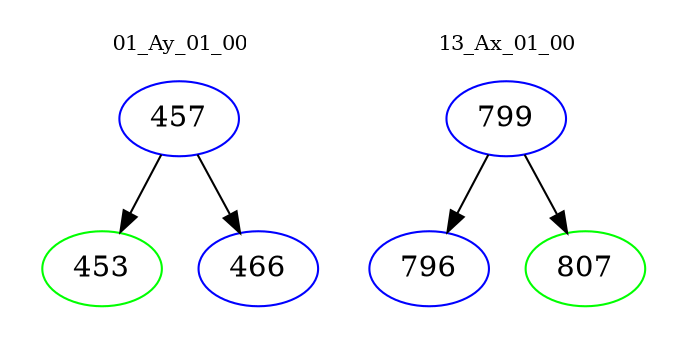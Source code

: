 digraph{
subgraph cluster_0 {
color = white
label = "01_Ay_01_00";
fontsize=10;
T0_457 [label="457", color="blue"]
T0_457 -> T0_453 [color="black"]
T0_453 [label="453", color="green"]
T0_457 -> T0_466 [color="black"]
T0_466 [label="466", color="blue"]
}
subgraph cluster_1 {
color = white
label = "13_Ax_01_00";
fontsize=10;
T1_799 [label="799", color="blue"]
T1_799 -> T1_796 [color="black"]
T1_796 [label="796", color="blue"]
T1_799 -> T1_807 [color="black"]
T1_807 [label="807", color="green"]
}
}
